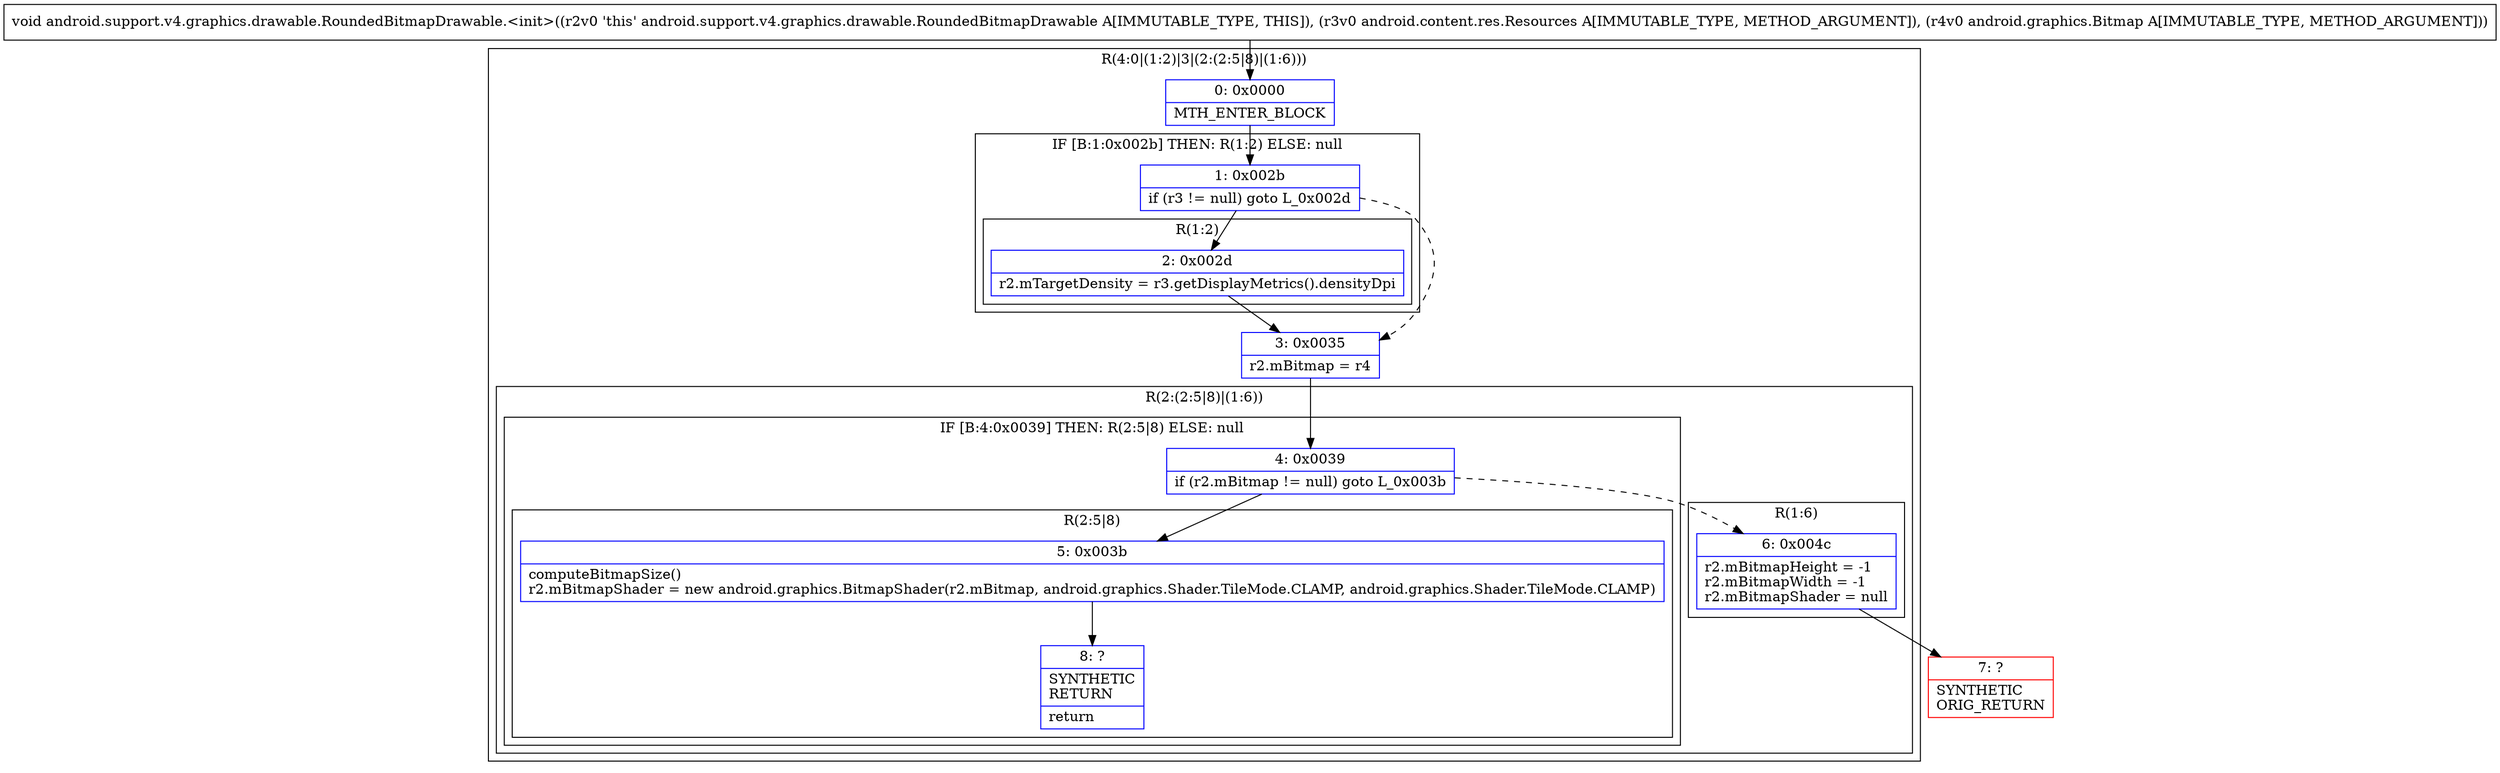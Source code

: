digraph "CFG forandroid.support.v4.graphics.drawable.RoundedBitmapDrawable.\<init\>(Landroid\/content\/res\/Resources;Landroid\/graphics\/Bitmap;)V" {
subgraph cluster_Region_1957048346 {
label = "R(4:0|(1:2)|3|(2:(2:5|8)|(1:6)))";
node [shape=record,color=blue];
Node_0 [shape=record,label="{0\:\ 0x0000|MTH_ENTER_BLOCK\l}"];
subgraph cluster_IfRegion_1390958333 {
label = "IF [B:1:0x002b] THEN: R(1:2) ELSE: null";
node [shape=record,color=blue];
Node_1 [shape=record,label="{1\:\ 0x002b|if (r3 != null) goto L_0x002d\l}"];
subgraph cluster_Region_834739807 {
label = "R(1:2)";
node [shape=record,color=blue];
Node_2 [shape=record,label="{2\:\ 0x002d|r2.mTargetDensity = r3.getDisplayMetrics().densityDpi\l}"];
}
}
Node_3 [shape=record,label="{3\:\ 0x0035|r2.mBitmap = r4\l}"];
subgraph cluster_Region_222467242 {
label = "R(2:(2:5|8)|(1:6))";
node [shape=record,color=blue];
subgraph cluster_IfRegion_1218532344 {
label = "IF [B:4:0x0039] THEN: R(2:5|8) ELSE: null";
node [shape=record,color=blue];
Node_4 [shape=record,label="{4\:\ 0x0039|if (r2.mBitmap != null) goto L_0x003b\l}"];
subgraph cluster_Region_1483647919 {
label = "R(2:5|8)";
node [shape=record,color=blue];
Node_5 [shape=record,label="{5\:\ 0x003b|computeBitmapSize()\lr2.mBitmapShader = new android.graphics.BitmapShader(r2.mBitmap, android.graphics.Shader.TileMode.CLAMP, android.graphics.Shader.TileMode.CLAMP)\l}"];
Node_8 [shape=record,label="{8\:\ ?|SYNTHETIC\lRETURN\l|return\l}"];
}
}
subgraph cluster_Region_1642362139 {
label = "R(1:6)";
node [shape=record,color=blue];
Node_6 [shape=record,label="{6\:\ 0x004c|r2.mBitmapHeight = \-1\lr2.mBitmapWidth = \-1\lr2.mBitmapShader = null\l}"];
}
}
}
Node_7 [shape=record,color=red,label="{7\:\ ?|SYNTHETIC\lORIG_RETURN\l}"];
MethodNode[shape=record,label="{void android.support.v4.graphics.drawable.RoundedBitmapDrawable.\<init\>((r2v0 'this' android.support.v4.graphics.drawable.RoundedBitmapDrawable A[IMMUTABLE_TYPE, THIS]), (r3v0 android.content.res.Resources A[IMMUTABLE_TYPE, METHOD_ARGUMENT]), (r4v0 android.graphics.Bitmap A[IMMUTABLE_TYPE, METHOD_ARGUMENT])) }"];
MethodNode -> Node_0;
Node_0 -> Node_1;
Node_1 -> Node_2;
Node_1 -> Node_3[style=dashed];
Node_2 -> Node_3;
Node_3 -> Node_4;
Node_4 -> Node_5;
Node_4 -> Node_6[style=dashed];
Node_5 -> Node_8;
Node_6 -> Node_7;
}

